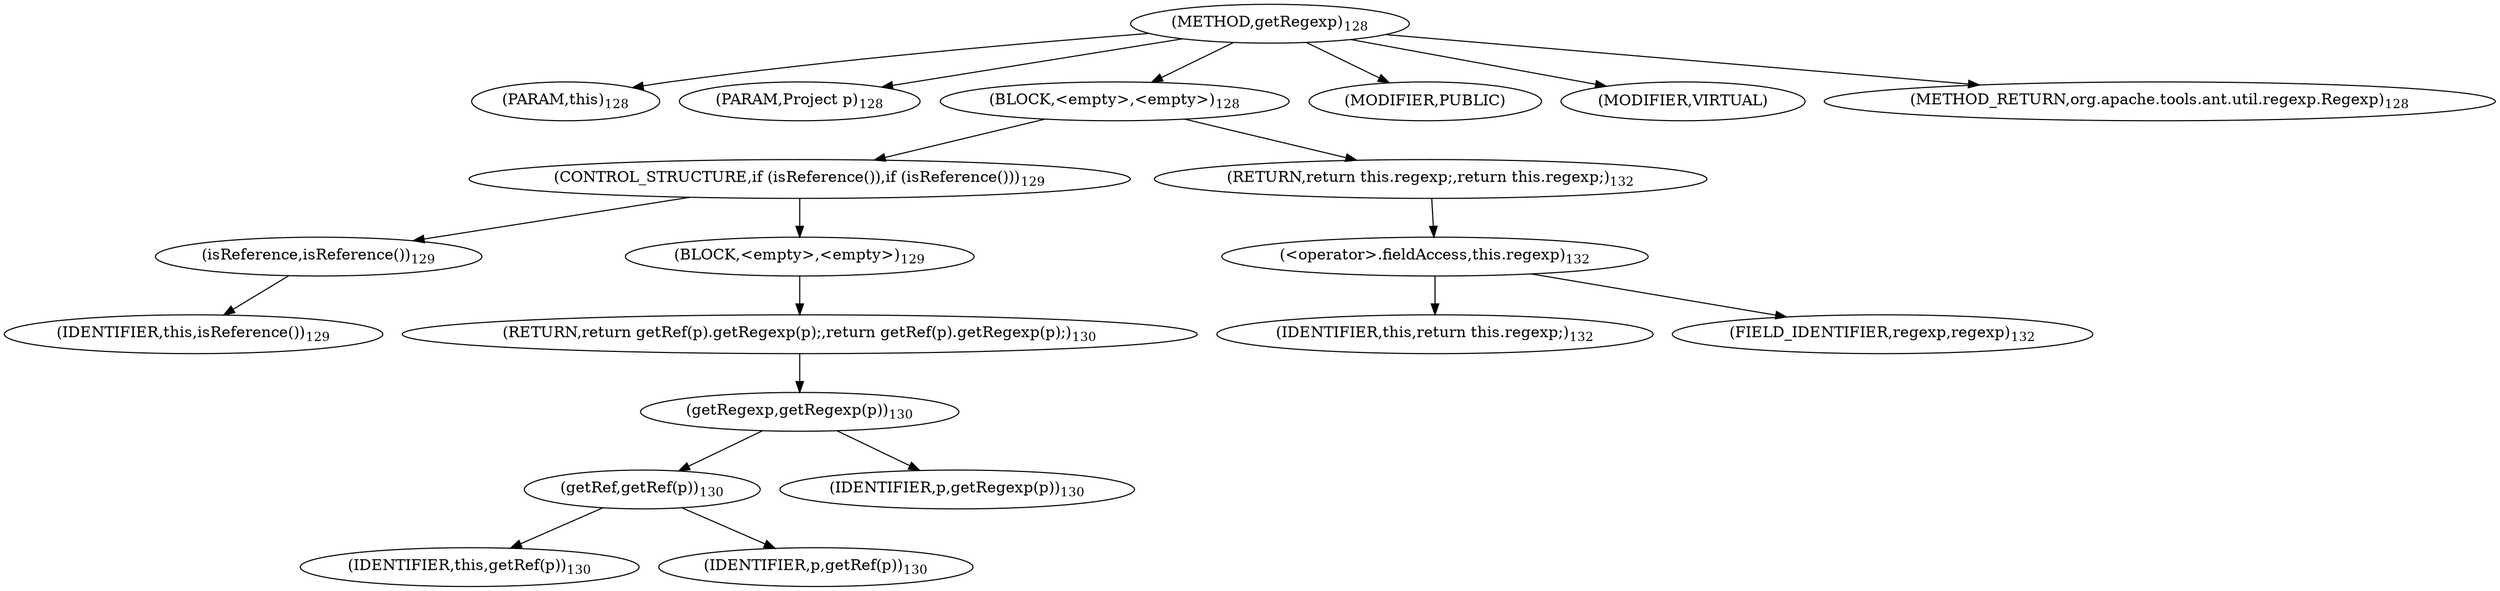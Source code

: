 digraph "getRegexp" {  
"75" [label = <(METHOD,getRegexp)<SUB>128</SUB>> ]
"13" [label = <(PARAM,this)<SUB>128</SUB>> ]
"76" [label = <(PARAM,Project p)<SUB>128</SUB>> ]
"77" [label = <(BLOCK,&lt;empty&gt;,&lt;empty&gt;)<SUB>128</SUB>> ]
"78" [label = <(CONTROL_STRUCTURE,if (isReference()),if (isReference()))<SUB>129</SUB>> ]
"79" [label = <(isReference,isReference())<SUB>129</SUB>> ]
"12" [label = <(IDENTIFIER,this,isReference())<SUB>129</SUB>> ]
"80" [label = <(BLOCK,&lt;empty&gt;,&lt;empty&gt;)<SUB>129</SUB>> ]
"81" [label = <(RETURN,return getRef(p).getRegexp(p);,return getRef(p).getRegexp(p);)<SUB>130</SUB>> ]
"82" [label = <(getRegexp,getRegexp(p))<SUB>130</SUB>> ]
"83" [label = <(getRef,getRef(p))<SUB>130</SUB>> ]
"14" [label = <(IDENTIFIER,this,getRef(p))<SUB>130</SUB>> ]
"84" [label = <(IDENTIFIER,p,getRef(p))<SUB>130</SUB>> ]
"85" [label = <(IDENTIFIER,p,getRegexp(p))<SUB>130</SUB>> ]
"86" [label = <(RETURN,return this.regexp;,return this.regexp;)<SUB>132</SUB>> ]
"87" [label = <(&lt;operator&gt;.fieldAccess,this.regexp)<SUB>132</SUB>> ]
"15" [label = <(IDENTIFIER,this,return this.regexp;)<SUB>132</SUB>> ]
"88" [label = <(FIELD_IDENTIFIER,regexp,regexp)<SUB>132</SUB>> ]
"89" [label = <(MODIFIER,PUBLIC)> ]
"90" [label = <(MODIFIER,VIRTUAL)> ]
"91" [label = <(METHOD_RETURN,org.apache.tools.ant.util.regexp.Regexp)<SUB>128</SUB>> ]
  "75" -> "13" 
  "75" -> "76" 
  "75" -> "77" 
  "75" -> "89" 
  "75" -> "90" 
  "75" -> "91" 
  "77" -> "78" 
  "77" -> "86" 
  "78" -> "79" 
  "78" -> "80" 
  "79" -> "12" 
  "80" -> "81" 
  "81" -> "82" 
  "82" -> "83" 
  "82" -> "85" 
  "83" -> "14" 
  "83" -> "84" 
  "86" -> "87" 
  "87" -> "15" 
  "87" -> "88" 
}
